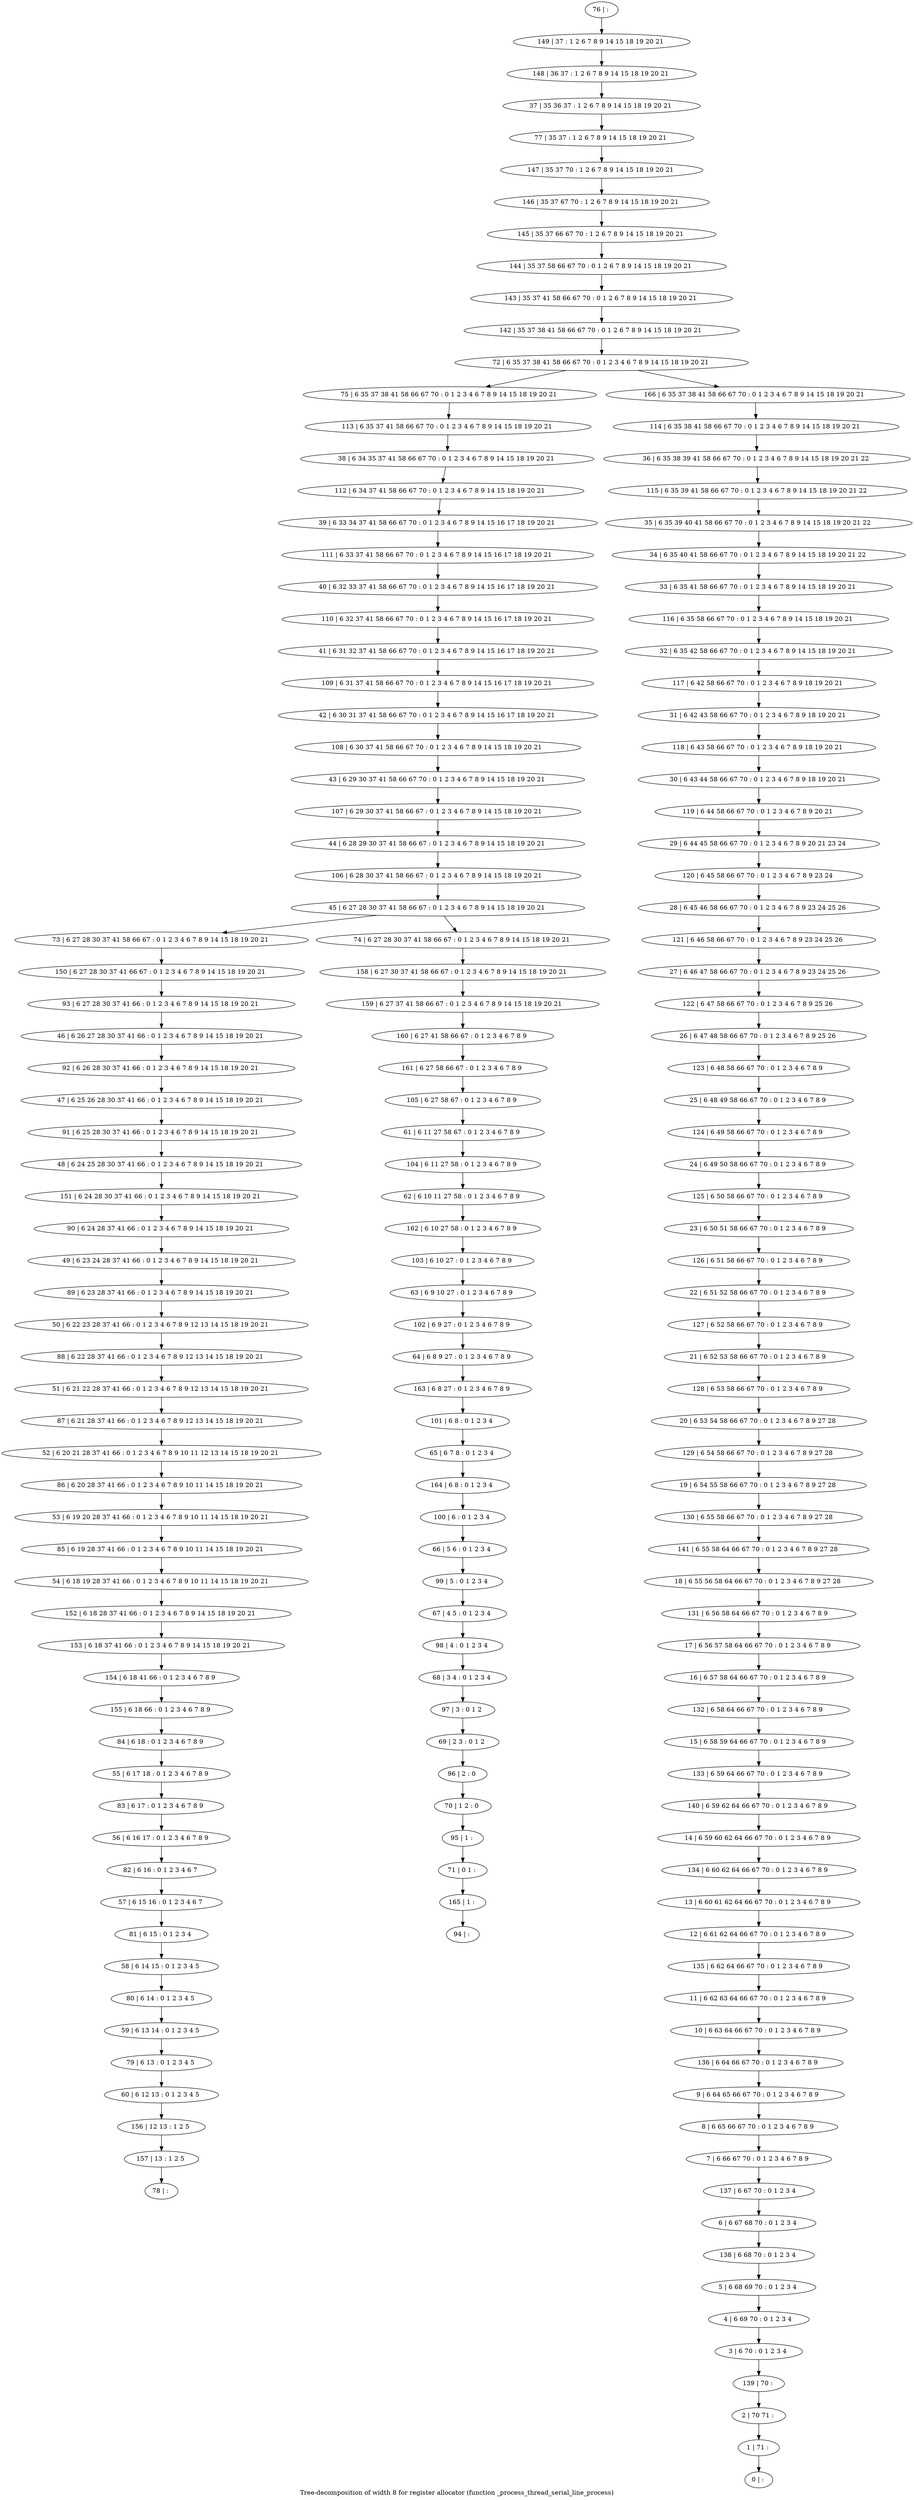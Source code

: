 digraph G {
graph [label="Tree-decomposition of width 8 for register allocator (function _process_thread_serial_line_process)"]
0[label="0 | : "];
1[label="1 | 71 : "];
2[label="2 | 70 71 : "];
3[label="3 | 6 70 : 0 1 2 3 4 "];
4[label="4 | 6 69 70 : 0 1 2 3 4 "];
5[label="5 | 6 68 69 70 : 0 1 2 3 4 "];
6[label="6 | 6 67 68 70 : 0 1 2 3 4 "];
7[label="7 | 6 66 67 70 : 0 1 2 3 4 6 7 8 9 "];
8[label="8 | 6 65 66 67 70 : 0 1 2 3 4 6 7 8 9 "];
9[label="9 | 6 64 65 66 67 70 : 0 1 2 3 4 6 7 8 9 "];
10[label="10 | 6 63 64 66 67 70 : 0 1 2 3 4 6 7 8 9 "];
11[label="11 | 6 62 63 64 66 67 70 : 0 1 2 3 4 6 7 8 9 "];
12[label="12 | 6 61 62 64 66 67 70 : 0 1 2 3 4 6 7 8 9 "];
13[label="13 | 6 60 61 62 64 66 67 70 : 0 1 2 3 4 6 7 8 9 "];
14[label="14 | 6 59 60 62 64 66 67 70 : 0 1 2 3 4 6 7 8 9 "];
15[label="15 | 6 58 59 64 66 67 70 : 0 1 2 3 4 6 7 8 9 "];
16[label="16 | 6 57 58 64 66 67 70 : 0 1 2 3 4 6 7 8 9 "];
17[label="17 | 6 56 57 58 64 66 67 70 : 0 1 2 3 4 6 7 8 9 "];
18[label="18 | 6 55 56 58 64 66 67 70 : 0 1 2 3 4 6 7 8 9 27 28 "];
19[label="19 | 6 54 55 58 66 67 70 : 0 1 2 3 4 6 7 8 9 27 28 "];
20[label="20 | 6 53 54 58 66 67 70 : 0 1 2 3 4 6 7 8 9 27 28 "];
21[label="21 | 6 52 53 58 66 67 70 : 0 1 2 3 4 6 7 8 9 "];
22[label="22 | 6 51 52 58 66 67 70 : 0 1 2 3 4 6 7 8 9 "];
23[label="23 | 6 50 51 58 66 67 70 : 0 1 2 3 4 6 7 8 9 "];
24[label="24 | 6 49 50 58 66 67 70 : 0 1 2 3 4 6 7 8 9 "];
25[label="25 | 6 48 49 58 66 67 70 : 0 1 2 3 4 6 7 8 9 "];
26[label="26 | 6 47 48 58 66 67 70 : 0 1 2 3 4 6 7 8 9 25 26 "];
27[label="27 | 6 46 47 58 66 67 70 : 0 1 2 3 4 6 7 8 9 23 24 25 26 "];
28[label="28 | 6 45 46 58 66 67 70 : 0 1 2 3 4 6 7 8 9 23 24 25 26 "];
29[label="29 | 6 44 45 58 66 67 70 : 0 1 2 3 4 6 7 8 9 20 21 23 24 "];
30[label="30 | 6 43 44 58 66 67 70 : 0 1 2 3 4 6 7 8 9 18 19 20 21 "];
31[label="31 | 6 42 43 58 66 67 70 : 0 1 2 3 4 6 7 8 9 18 19 20 21 "];
32[label="32 | 6 35 42 58 66 67 70 : 0 1 2 3 4 6 7 8 9 14 15 18 19 20 21 "];
33[label="33 | 6 35 41 58 66 67 70 : 0 1 2 3 4 6 7 8 9 14 15 18 19 20 21 "];
34[label="34 | 6 35 40 41 58 66 67 70 : 0 1 2 3 4 6 7 8 9 14 15 18 19 20 21 22 "];
35[label="35 | 6 35 39 40 41 58 66 67 70 : 0 1 2 3 4 6 7 8 9 14 15 18 19 20 21 22 "];
36[label="36 | 6 35 38 39 41 58 66 67 70 : 0 1 2 3 4 6 7 8 9 14 15 18 19 20 21 22 "];
37[label="37 | 35 36 37 : 1 2 6 7 8 9 14 15 18 19 20 21 "];
38[label="38 | 6 34 35 37 41 58 66 67 70 : 0 1 2 3 4 6 7 8 9 14 15 18 19 20 21 "];
39[label="39 | 6 33 34 37 41 58 66 67 70 : 0 1 2 3 4 6 7 8 9 14 15 16 17 18 19 20 21 "];
40[label="40 | 6 32 33 37 41 58 66 67 70 : 0 1 2 3 4 6 7 8 9 14 15 16 17 18 19 20 21 "];
41[label="41 | 6 31 32 37 41 58 66 67 70 : 0 1 2 3 4 6 7 8 9 14 15 16 17 18 19 20 21 "];
42[label="42 | 6 30 31 37 41 58 66 67 70 : 0 1 2 3 4 6 7 8 9 14 15 16 17 18 19 20 21 "];
43[label="43 | 6 29 30 37 41 58 66 67 70 : 0 1 2 3 4 6 7 8 9 14 15 18 19 20 21 "];
44[label="44 | 6 28 29 30 37 41 58 66 67 : 0 1 2 3 4 6 7 8 9 14 15 18 19 20 21 "];
45[label="45 | 6 27 28 30 37 41 58 66 67 : 0 1 2 3 4 6 7 8 9 14 15 18 19 20 21 "];
46[label="46 | 6 26 27 28 30 37 41 66 : 0 1 2 3 4 6 7 8 9 14 15 18 19 20 21 "];
47[label="47 | 6 25 26 28 30 37 41 66 : 0 1 2 3 4 6 7 8 9 14 15 18 19 20 21 "];
48[label="48 | 6 24 25 28 30 37 41 66 : 0 1 2 3 4 6 7 8 9 14 15 18 19 20 21 "];
49[label="49 | 6 23 24 28 37 41 66 : 0 1 2 3 4 6 7 8 9 14 15 18 19 20 21 "];
50[label="50 | 6 22 23 28 37 41 66 : 0 1 2 3 4 6 7 8 9 12 13 14 15 18 19 20 21 "];
51[label="51 | 6 21 22 28 37 41 66 : 0 1 2 3 4 6 7 8 9 12 13 14 15 18 19 20 21 "];
52[label="52 | 6 20 21 28 37 41 66 : 0 1 2 3 4 6 7 8 9 10 11 12 13 14 15 18 19 20 21 "];
53[label="53 | 6 19 20 28 37 41 66 : 0 1 2 3 4 6 7 8 9 10 11 14 15 18 19 20 21 "];
54[label="54 | 6 18 19 28 37 41 66 : 0 1 2 3 4 6 7 8 9 10 11 14 15 18 19 20 21 "];
55[label="55 | 6 17 18 : 0 1 2 3 4 6 7 8 9 "];
56[label="56 | 6 16 17 : 0 1 2 3 4 6 7 8 9 "];
57[label="57 | 6 15 16 : 0 1 2 3 4 6 7 "];
58[label="58 | 6 14 15 : 0 1 2 3 4 5 "];
59[label="59 | 6 13 14 : 0 1 2 3 4 5 "];
60[label="60 | 6 12 13 : 0 1 2 3 4 5 "];
61[label="61 | 6 11 27 58 67 : 0 1 2 3 4 6 7 8 9 "];
62[label="62 | 6 10 11 27 58 : 0 1 2 3 4 6 7 8 9 "];
63[label="63 | 6 9 10 27 : 0 1 2 3 4 6 7 8 9 "];
64[label="64 | 6 8 9 27 : 0 1 2 3 4 6 7 8 9 "];
65[label="65 | 6 7 8 : 0 1 2 3 4 "];
66[label="66 | 5 6 : 0 1 2 3 4 "];
67[label="67 | 4 5 : 0 1 2 3 4 "];
68[label="68 | 3 4 : 0 1 2 3 4 "];
69[label="69 | 2 3 : 0 1 2 "];
70[label="70 | 1 2 : 0 "];
71[label="71 | 0 1 : "];
72[label="72 | 6 35 37 38 41 58 66 67 70 : 0 1 2 3 4 6 7 8 9 14 15 18 19 20 21 "];
73[label="73 | 6 27 28 30 37 41 58 66 67 : 0 1 2 3 4 6 7 8 9 14 15 18 19 20 21 "];
74[label="74 | 6 27 28 30 37 41 58 66 67 : 0 1 2 3 4 6 7 8 9 14 15 18 19 20 21 "];
75[label="75 | 6 35 37 38 41 58 66 67 70 : 0 1 2 3 4 6 7 8 9 14 15 18 19 20 21 "];
76[label="76 | : "];
77[label="77 | 35 37 : 1 2 6 7 8 9 14 15 18 19 20 21 "];
78[label="78 | : "];
79[label="79 | 6 13 : 0 1 2 3 4 5 "];
80[label="80 | 6 14 : 0 1 2 3 4 5 "];
81[label="81 | 6 15 : 0 1 2 3 4 "];
82[label="82 | 6 16 : 0 1 2 3 4 6 7 "];
83[label="83 | 6 17 : 0 1 2 3 4 6 7 8 9 "];
84[label="84 | 6 18 : 0 1 2 3 4 6 7 8 9 "];
85[label="85 | 6 19 28 37 41 66 : 0 1 2 3 4 6 7 8 9 10 11 14 15 18 19 20 21 "];
86[label="86 | 6 20 28 37 41 66 : 0 1 2 3 4 6 7 8 9 10 11 14 15 18 19 20 21 "];
87[label="87 | 6 21 28 37 41 66 : 0 1 2 3 4 6 7 8 9 12 13 14 15 18 19 20 21 "];
88[label="88 | 6 22 28 37 41 66 : 0 1 2 3 4 6 7 8 9 12 13 14 15 18 19 20 21 "];
89[label="89 | 6 23 28 37 41 66 : 0 1 2 3 4 6 7 8 9 14 15 18 19 20 21 "];
90[label="90 | 6 24 28 37 41 66 : 0 1 2 3 4 6 7 8 9 14 15 18 19 20 21 "];
91[label="91 | 6 25 28 30 37 41 66 : 0 1 2 3 4 6 7 8 9 14 15 18 19 20 21 "];
92[label="92 | 6 26 28 30 37 41 66 : 0 1 2 3 4 6 7 8 9 14 15 18 19 20 21 "];
93[label="93 | 6 27 28 30 37 41 66 : 0 1 2 3 4 6 7 8 9 14 15 18 19 20 21 "];
94[label="94 | : "];
95[label="95 | 1 : "];
96[label="96 | 2 : 0 "];
97[label="97 | 3 : 0 1 2 "];
98[label="98 | 4 : 0 1 2 3 4 "];
99[label="99 | 5 : 0 1 2 3 4 "];
100[label="100 | 6 : 0 1 2 3 4 "];
101[label="101 | 6 8 : 0 1 2 3 4 "];
102[label="102 | 6 9 27 : 0 1 2 3 4 6 7 8 9 "];
103[label="103 | 6 10 27 : 0 1 2 3 4 6 7 8 9 "];
104[label="104 | 6 11 27 58 : 0 1 2 3 4 6 7 8 9 "];
105[label="105 | 6 27 58 67 : 0 1 2 3 4 6 7 8 9 "];
106[label="106 | 6 28 30 37 41 58 66 67 : 0 1 2 3 4 6 7 8 9 14 15 18 19 20 21 "];
107[label="107 | 6 29 30 37 41 58 66 67 : 0 1 2 3 4 6 7 8 9 14 15 18 19 20 21 "];
108[label="108 | 6 30 37 41 58 66 67 70 : 0 1 2 3 4 6 7 8 9 14 15 18 19 20 21 "];
109[label="109 | 6 31 37 41 58 66 67 70 : 0 1 2 3 4 6 7 8 9 14 15 16 17 18 19 20 21 "];
110[label="110 | 6 32 37 41 58 66 67 70 : 0 1 2 3 4 6 7 8 9 14 15 16 17 18 19 20 21 "];
111[label="111 | 6 33 37 41 58 66 67 70 : 0 1 2 3 4 6 7 8 9 14 15 16 17 18 19 20 21 "];
112[label="112 | 6 34 37 41 58 66 67 70 : 0 1 2 3 4 6 7 8 9 14 15 18 19 20 21 "];
113[label="113 | 6 35 37 41 58 66 67 70 : 0 1 2 3 4 6 7 8 9 14 15 18 19 20 21 "];
114[label="114 | 6 35 38 41 58 66 67 70 : 0 1 2 3 4 6 7 8 9 14 15 18 19 20 21 "];
115[label="115 | 6 35 39 41 58 66 67 70 : 0 1 2 3 4 6 7 8 9 14 15 18 19 20 21 22 "];
116[label="116 | 6 35 58 66 67 70 : 0 1 2 3 4 6 7 8 9 14 15 18 19 20 21 "];
117[label="117 | 6 42 58 66 67 70 : 0 1 2 3 4 6 7 8 9 18 19 20 21 "];
118[label="118 | 6 43 58 66 67 70 : 0 1 2 3 4 6 7 8 9 18 19 20 21 "];
119[label="119 | 6 44 58 66 67 70 : 0 1 2 3 4 6 7 8 9 20 21 "];
120[label="120 | 6 45 58 66 67 70 : 0 1 2 3 4 6 7 8 9 23 24 "];
121[label="121 | 6 46 58 66 67 70 : 0 1 2 3 4 6 7 8 9 23 24 25 26 "];
122[label="122 | 6 47 58 66 67 70 : 0 1 2 3 4 6 7 8 9 25 26 "];
123[label="123 | 6 48 58 66 67 70 : 0 1 2 3 4 6 7 8 9 "];
124[label="124 | 6 49 58 66 67 70 : 0 1 2 3 4 6 7 8 9 "];
125[label="125 | 6 50 58 66 67 70 : 0 1 2 3 4 6 7 8 9 "];
126[label="126 | 6 51 58 66 67 70 : 0 1 2 3 4 6 7 8 9 "];
127[label="127 | 6 52 58 66 67 70 : 0 1 2 3 4 6 7 8 9 "];
128[label="128 | 6 53 58 66 67 70 : 0 1 2 3 4 6 7 8 9 "];
129[label="129 | 6 54 58 66 67 70 : 0 1 2 3 4 6 7 8 9 27 28 "];
130[label="130 | 6 55 58 66 67 70 : 0 1 2 3 4 6 7 8 9 27 28 "];
131[label="131 | 6 56 58 64 66 67 70 : 0 1 2 3 4 6 7 8 9 "];
132[label="132 | 6 58 64 66 67 70 : 0 1 2 3 4 6 7 8 9 "];
133[label="133 | 6 59 64 66 67 70 : 0 1 2 3 4 6 7 8 9 "];
134[label="134 | 6 60 62 64 66 67 70 : 0 1 2 3 4 6 7 8 9 "];
135[label="135 | 6 62 64 66 67 70 : 0 1 2 3 4 6 7 8 9 "];
136[label="136 | 6 64 66 67 70 : 0 1 2 3 4 6 7 8 9 "];
137[label="137 | 6 67 70 : 0 1 2 3 4 "];
138[label="138 | 6 68 70 : 0 1 2 3 4 "];
139[label="139 | 70 : "];
140[label="140 | 6 59 62 64 66 67 70 : 0 1 2 3 4 6 7 8 9 "];
141[label="141 | 6 55 58 64 66 67 70 : 0 1 2 3 4 6 7 8 9 27 28 "];
142[label="142 | 35 37 38 41 58 66 67 70 : 0 1 2 6 7 8 9 14 15 18 19 20 21 "];
143[label="143 | 35 37 41 58 66 67 70 : 0 1 2 6 7 8 9 14 15 18 19 20 21 "];
144[label="144 | 35 37 58 66 67 70 : 0 1 2 6 7 8 9 14 15 18 19 20 21 "];
145[label="145 | 35 37 66 67 70 : 1 2 6 7 8 9 14 15 18 19 20 21 "];
146[label="146 | 35 37 67 70 : 1 2 6 7 8 9 14 15 18 19 20 21 "];
147[label="147 | 35 37 70 : 1 2 6 7 8 9 14 15 18 19 20 21 "];
148[label="148 | 36 37 : 1 2 6 7 8 9 14 15 18 19 20 21 "];
149[label="149 | 37 : 1 2 6 7 8 9 14 15 18 19 20 21 "];
150[label="150 | 6 27 28 30 37 41 66 67 : 0 1 2 3 4 6 7 8 9 14 15 18 19 20 21 "];
151[label="151 | 6 24 28 30 37 41 66 : 0 1 2 3 4 6 7 8 9 14 15 18 19 20 21 "];
152[label="152 | 6 18 28 37 41 66 : 0 1 2 3 4 6 7 8 9 14 15 18 19 20 21 "];
153[label="153 | 6 18 37 41 66 : 0 1 2 3 4 6 7 8 9 14 15 18 19 20 21 "];
154[label="154 | 6 18 41 66 : 0 1 2 3 4 6 7 8 9 "];
155[label="155 | 6 18 66 : 0 1 2 3 4 6 7 8 9 "];
156[label="156 | 12 13 : 1 2 5 "];
157[label="157 | 13 : 1 2 5 "];
158[label="158 | 6 27 30 37 41 58 66 67 : 0 1 2 3 4 6 7 8 9 14 15 18 19 20 21 "];
159[label="159 | 6 27 37 41 58 66 67 : 0 1 2 3 4 6 7 8 9 14 15 18 19 20 21 "];
160[label="160 | 6 27 41 58 66 67 : 0 1 2 3 4 6 7 8 9 "];
161[label="161 | 6 27 58 66 67 : 0 1 2 3 4 6 7 8 9 "];
162[label="162 | 6 10 27 58 : 0 1 2 3 4 6 7 8 9 "];
163[label="163 | 6 8 27 : 0 1 2 3 4 6 7 8 9 "];
164[label="164 | 6 8 : 0 1 2 3 4 "];
165[label="165 | 1 : "];
166[label="166 | 6 35 37 38 41 58 66 67 70 : 0 1 2 3 4 6 7 8 9 14 15 18 19 20 21 "];
45->73 ;
45->74 ;
79->60 ;
59->79 ;
80->59 ;
58->80 ;
81->58 ;
57->81 ;
82->57 ;
56->82 ;
83->56 ;
55->83 ;
84->55 ;
85->54 ;
53->85 ;
86->53 ;
52->86 ;
87->52 ;
51->87 ;
88->51 ;
50->88 ;
89->50 ;
49->89 ;
90->49 ;
91->48 ;
47->91 ;
92->47 ;
46->92 ;
93->46 ;
95->71 ;
70->95 ;
96->70 ;
69->96 ;
97->69 ;
68->97 ;
98->68 ;
67->98 ;
99->67 ;
66->99 ;
100->66 ;
101->65 ;
102->64 ;
63->102 ;
103->63 ;
104->62 ;
61->104 ;
105->61 ;
106->45 ;
44->106 ;
107->44 ;
43->107 ;
108->43 ;
42->108 ;
109->42 ;
41->109 ;
110->41 ;
40->110 ;
111->40 ;
39->111 ;
112->39 ;
38->112 ;
113->38 ;
75->113 ;
150->93 ;
73->150 ;
151->90 ;
48->151 ;
54->152 ;
152->153 ;
153->154 ;
155->84 ;
154->155 ;
60->156 ;
157->78 ;
156->157 ;
74->158 ;
158->159 ;
159->160 ;
161->105 ;
160->161 ;
162->103 ;
62->162 ;
163->101 ;
64->163 ;
164->100 ;
65->164 ;
165->94 ;
71->165 ;
76->149 ;
149->148 ;
148->37 ;
37->77 ;
77->147 ;
147->146 ;
146->145 ;
145->144 ;
144->143 ;
143->142 ;
142->72 ;
114->36 ;
36->115 ;
115->35 ;
35->34 ;
34->33 ;
33->116 ;
116->32 ;
32->117 ;
117->31 ;
31->118 ;
118->30 ;
30->119 ;
119->29 ;
29->120 ;
120->28 ;
28->121 ;
121->27 ;
27->122 ;
122->26 ;
26->123 ;
123->25 ;
25->124 ;
124->24 ;
24->125 ;
125->23 ;
23->126 ;
126->22 ;
22->127 ;
127->21 ;
21->128 ;
128->20 ;
20->129 ;
129->19 ;
19->130 ;
130->141 ;
141->18 ;
18->131 ;
131->17 ;
17->16 ;
16->132 ;
132->15 ;
15->133 ;
133->140 ;
140->14 ;
14->134 ;
134->13 ;
13->12 ;
12->135 ;
135->11 ;
11->10 ;
10->136 ;
136->9 ;
9->8 ;
8->7 ;
7->137 ;
137->6 ;
6->138 ;
138->5 ;
5->4 ;
4->3 ;
3->139 ;
139->2 ;
2->1 ;
1->0 ;
166->114 ;
72->75 ;
72->166 ;
}
